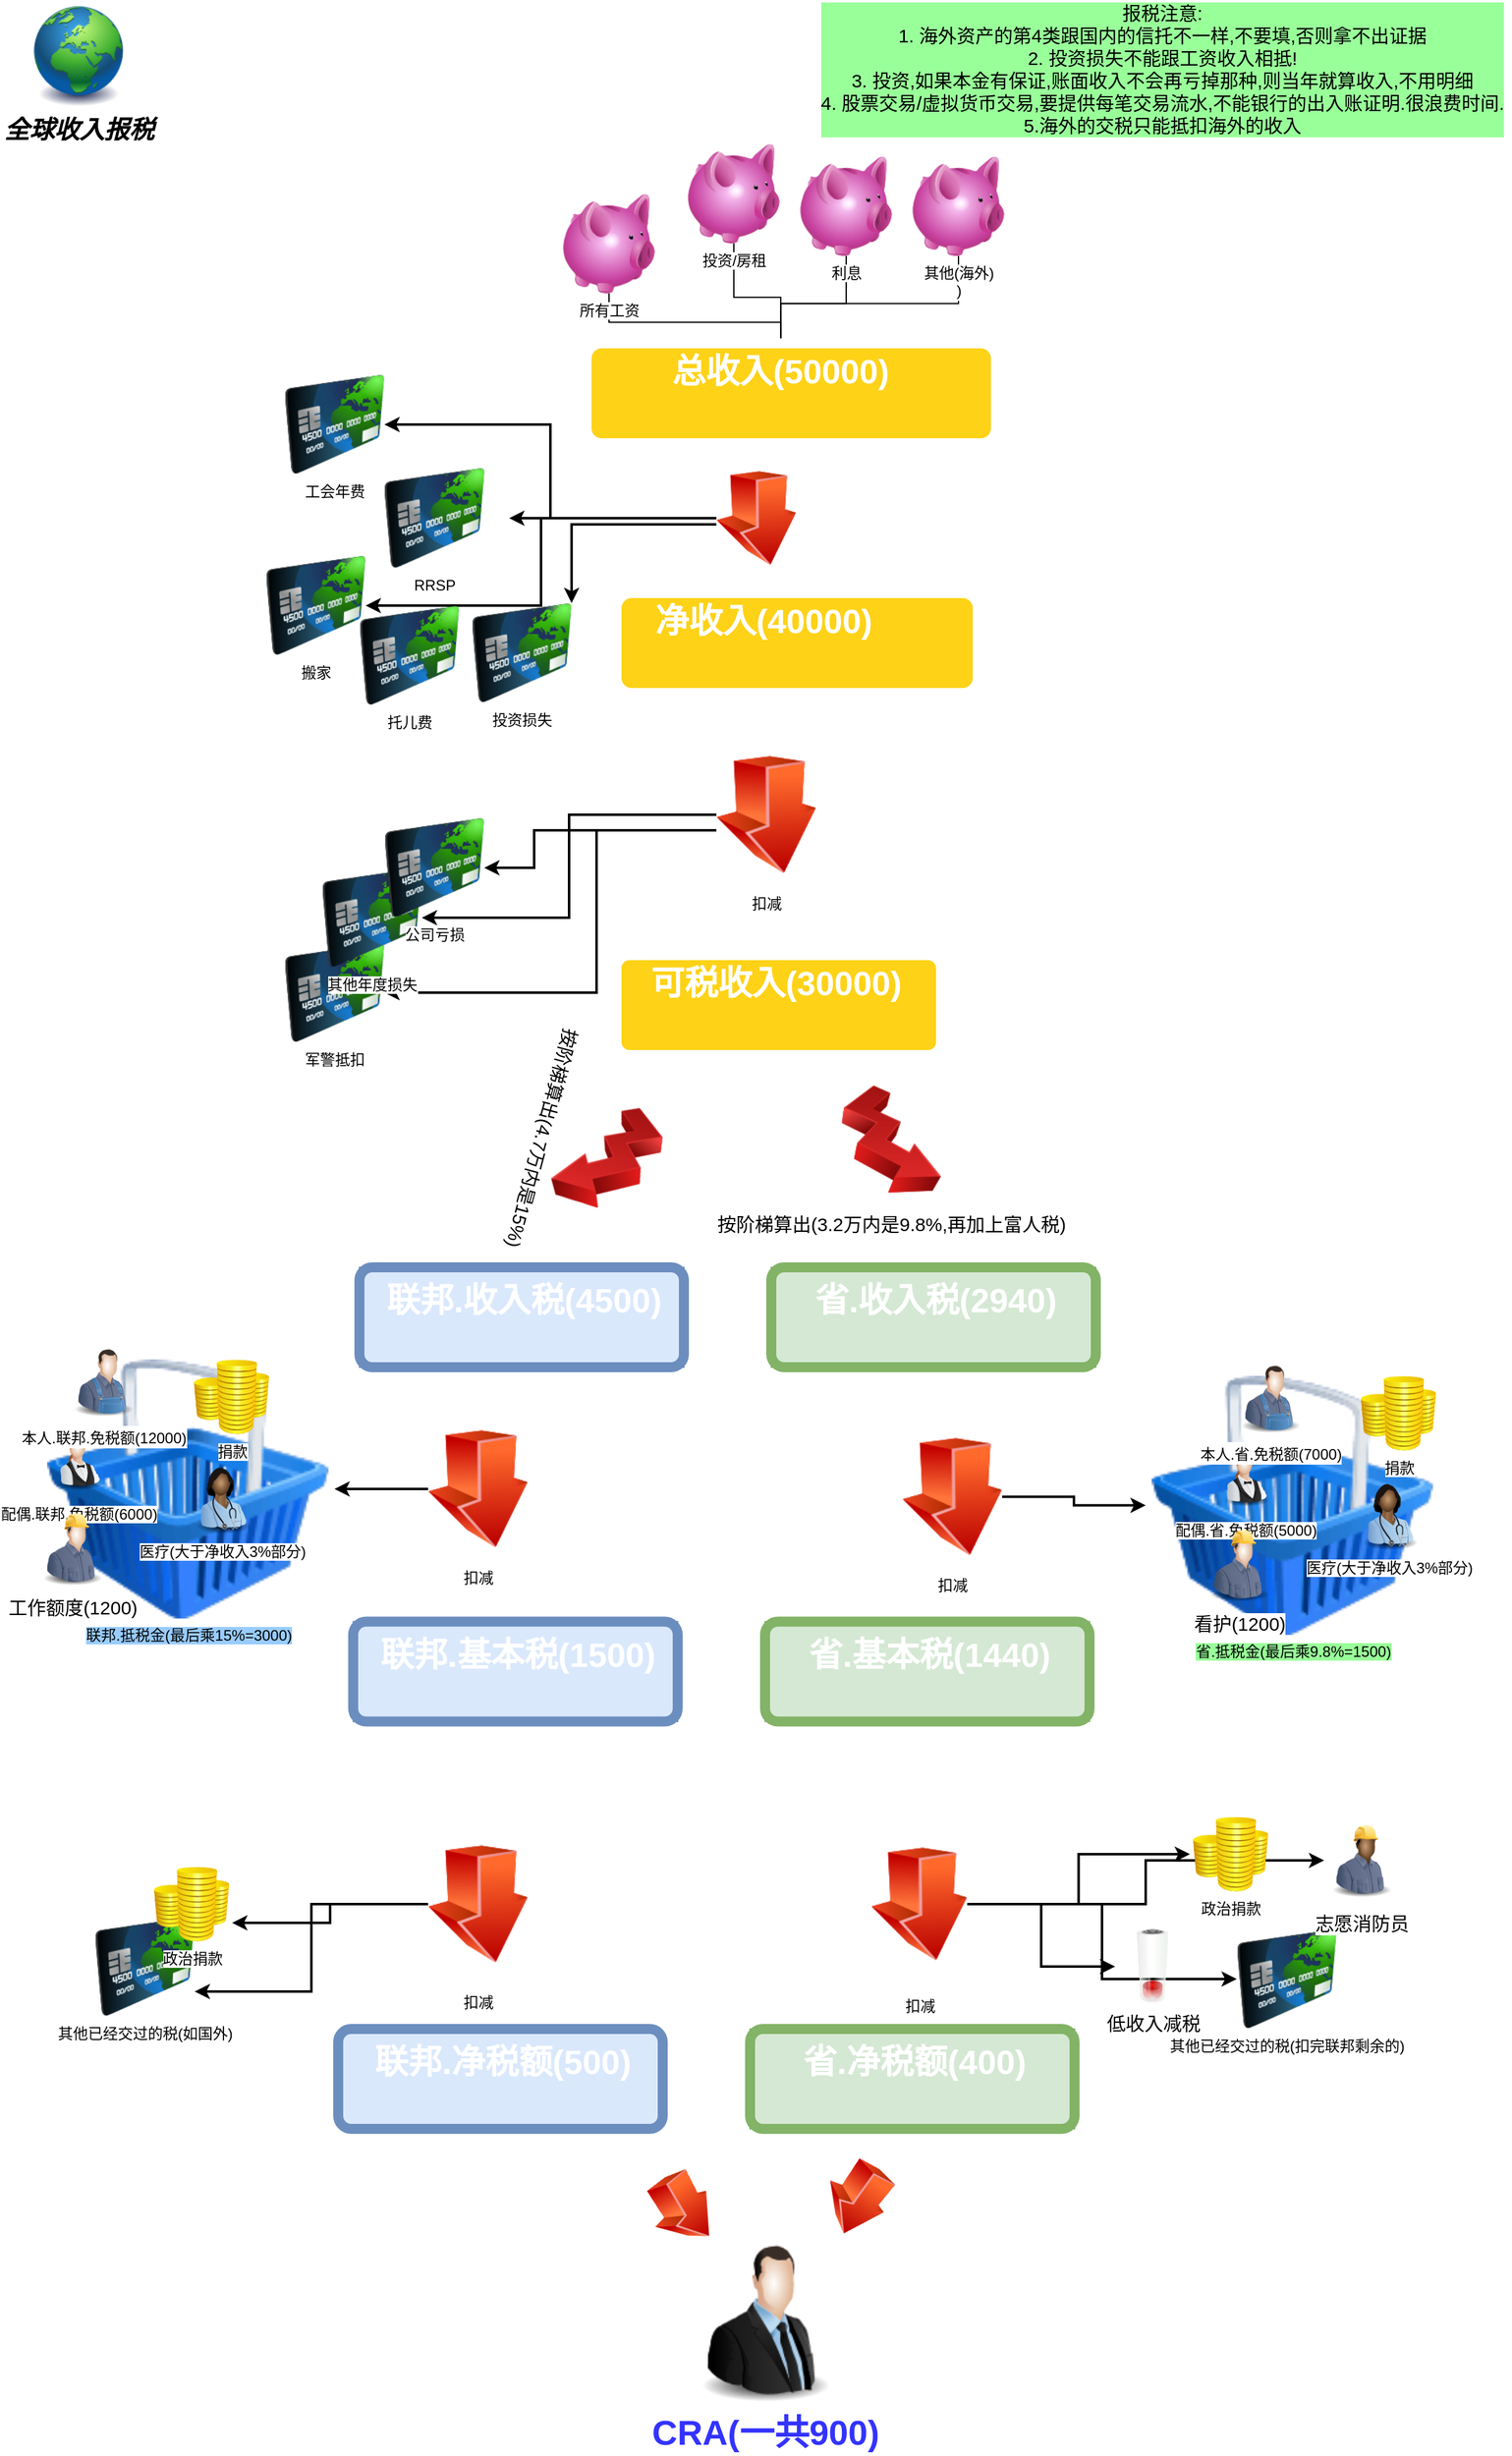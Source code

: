 <mxfile version="12.7.9" type="github">
  <diagram name="Page-1" id="12e1b939-464a-85fe-373e-61e167be1490">
    <mxGraphModel dx="1485" dy="1088" grid="1" gridSize="10" guides="1" tooltips="1" connect="1" arrows="1" fold="1" page="1" pageScale="1.5" pageWidth="827" pageHeight="11169" background="#ffffff" math="0" shadow="0">
      <root>
        <mxCell id="0" />
        <mxCell id="1" parent="0" />
        <mxCell id="60da8b9f42644d3a-7" value="" style="line;strokeWidth=2;html=1;rounded=0;shadow=0;fontSize=27;align=center;fillColor=none;strokeColor=#FFFFFF;" parent="1" vertex="1">
          <mxGeometry x="516" y="705" width="240" height="10" as="geometry" />
        </mxCell>
        <mxCell id="r8NnEnYyrBjSwJoiBO07-27" style="edgeStyle=orthogonalEdgeStyle;rounded=0;orthogonalLoop=1;jettySize=auto;html=1;strokeWidth=2;" edge="1" parent="1" source="r8NnEnYyrBjSwJoiBO07-2" target="r8NnEnYyrBjSwJoiBO07-21">
          <mxGeometry relative="1" as="geometry" />
        </mxCell>
        <mxCell id="r8NnEnYyrBjSwJoiBO07-28" style="edgeStyle=orthogonalEdgeStyle;rounded=0;orthogonalLoop=1;jettySize=auto;html=1;fontStyle=0;strokeWidth=2;" edge="1" parent="1" source="r8NnEnYyrBjSwJoiBO07-2" target="r8NnEnYyrBjSwJoiBO07-22">
          <mxGeometry relative="1" as="geometry" />
        </mxCell>
        <mxCell id="r8NnEnYyrBjSwJoiBO07-29" style="edgeStyle=orthogonalEdgeStyle;rounded=0;orthogonalLoop=1;jettySize=auto;html=1;strokeWidth=2;" edge="1" parent="1" source="r8NnEnYyrBjSwJoiBO07-2" target="r8NnEnYyrBjSwJoiBO07-25">
          <mxGeometry relative="1" as="geometry" />
        </mxCell>
        <mxCell id="r8NnEnYyrBjSwJoiBO07-31" style="edgeStyle=orthogonalEdgeStyle;rounded=0;orthogonalLoop=1;jettySize=auto;html=1;strokeWidth=2;" edge="1" parent="1" source="r8NnEnYyrBjSwJoiBO07-2" target="r8NnEnYyrBjSwJoiBO07-24">
          <mxGeometry relative="1" as="geometry">
            <Array as="points">
              <mxPoint x="480" y="425" />
            </Array>
          </mxGeometry>
        </mxCell>
        <mxCell id="r8NnEnYyrBjSwJoiBO07-2" value="扣减" style="image;html=1;labelBackgroundColor=#ffffff;image=img/lib/clip_art/finance/Arrow_Down_128x128.png" vertex="1" parent="1">
          <mxGeometry x="596" y="370" width="64" height="100" as="geometry" />
        </mxCell>
        <mxCell id="r8NnEnYyrBjSwJoiBO07-4" value="" style="edgeStyle=orthogonalEdgeStyle;rounded=0;orthogonalLoop=1;jettySize=auto;html=1;" edge="1" parent="1" source="r8NnEnYyrBjSwJoiBO07-3" target="60da8b9f42644d3a-3">
          <mxGeometry relative="1" as="geometry" />
        </mxCell>
        <mxCell id="r8NnEnYyrBjSwJoiBO07-3" value="所有工资" style="image;html=1;labelBackgroundColor=#ffffff;image=img/lib/clip_art/finance/Piggy_Bank_128x128.png" vertex="1" parent="1">
          <mxGeometry x="470" y="160" width="80" height="80" as="geometry" />
        </mxCell>
        <mxCell id="r8NnEnYyrBjSwJoiBO07-6" value="" style="edgeStyle=orthogonalEdgeStyle;rounded=0;orthogonalLoop=1;jettySize=auto;html=1;" edge="1" parent="1" source="r8NnEnYyrBjSwJoiBO07-5" target="60da8b9f42644d3a-3">
          <mxGeometry relative="1" as="geometry" />
        </mxCell>
        <mxCell id="r8NnEnYyrBjSwJoiBO07-5" value="投资/房租" style="image;html=1;labelBackgroundColor=#ffffff;image=img/lib/clip_art/finance/Piggy_Bank_128x128.png" vertex="1" parent="1">
          <mxGeometry x="570" y="120" width="80" height="80" as="geometry" />
        </mxCell>
        <mxCell id="r8NnEnYyrBjSwJoiBO07-9" style="edgeStyle=orthogonalEdgeStyle;rounded=0;orthogonalLoop=1;jettySize=auto;html=1;" edge="1" parent="1" source="r8NnEnYyrBjSwJoiBO07-7" target="60da8b9f42644d3a-3">
          <mxGeometry relative="1" as="geometry" />
        </mxCell>
        <mxCell id="r8NnEnYyrBjSwJoiBO07-7" value="利息" style="image;html=1;labelBackgroundColor=#ffffff;image=img/lib/clip_art/finance/Piggy_Bank_128x128.png" vertex="1" parent="1">
          <mxGeometry x="660" y="130" width="80" height="80" as="geometry" />
        </mxCell>
        <mxCell id="r8NnEnYyrBjSwJoiBO07-10" style="edgeStyle=orthogonalEdgeStyle;rounded=0;orthogonalLoop=1;jettySize=auto;html=1;" edge="1" parent="1" source="r8NnEnYyrBjSwJoiBO07-8" target="60da8b9f42644d3a-3">
          <mxGeometry relative="1" as="geometry" />
        </mxCell>
        <mxCell id="r8NnEnYyrBjSwJoiBO07-8" value="其他(海外)&lt;br&gt;)" style="image;html=1;labelBackgroundColor=#ffffff;image=img/lib/clip_art/finance/Piggy_Bank_128x128.png" vertex="1" parent="1">
          <mxGeometry x="750" y="130" width="80" height="80" as="geometry" />
        </mxCell>
        <mxCell id="r8NnEnYyrBjSwJoiBO07-12" value="" style="group" vertex="1" connectable="0" parent="1">
          <mxGeometry x="480" y="280" width="340" height="80" as="geometry" />
        </mxCell>
        <mxCell id="60da8b9f42644d3a-2" value="" style="whiteSpace=wrap;html=1;rounded=1;shadow=0;strokeWidth=8;fontSize=20;align=center;fillColor=#FED217;strokeColor=#FFFFFF;" parent="r8NnEnYyrBjSwJoiBO07-12" vertex="1">
          <mxGeometry x="11.972" width="328.028" height="80" as="geometry" />
        </mxCell>
        <mxCell id="60da8b9f42644d3a-3" value="总收入(50000)" style="text;html=1;strokeColor=none;fillColor=none;align=center;verticalAlign=middle;whiteSpace=wrap;rounded=0;shadow=0;fontSize=27;fontColor=#FFFFFF;fontStyle=1" parent="r8NnEnYyrBjSwJoiBO07-12" vertex="1">
          <mxGeometry y="6.15" width="335.21" height="33.85" as="geometry" />
        </mxCell>
        <mxCell id="r8NnEnYyrBjSwJoiBO07-15" value="" style="group" vertex="1" connectable="0" parent="1">
          <mxGeometry x="486" y="480" width="300" height="80" as="geometry" />
        </mxCell>
        <mxCell id="r8NnEnYyrBjSwJoiBO07-16" value="" style="whiteSpace=wrap;html=1;rounded=1;shadow=0;strokeWidth=8;fontSize=20;align=center;fillColor=#FED217;strokeColor=#FFFFFF;" vertex="1" parent="r8NnEnYyrBjSwJoiBO07-15">
          <mxGeometry x="30.003" width="289.437" height="80" as="geometry" />
        </mxCell>
        <mxCell id="r8NnEnYyrBjSwJoiBO07-17" value="净收入(40000)" style="text;html=1;strokeColor=none;fillColor=none;align=center;verticalAlign=middle;whiteSpace=wrap;rounded=0;shadow=0;fontSize=27;fontColor=#FFFFFF;fontStyle=1" vertex="1" parent="r8NnEnYyrBjSwJoiBO07-15">
          <mxGeometry y="6.15" width="295.774" height="33.85" as="geometry" />
        </mxCell>
        <mxCell id="r8NnEnYyrBjSwJoiBO07-20" value="联邦.抵税金(最后乘15%=3000)" style="image;html=1;labelBackgroundColor=#99CCFF;image=img/lib/clip_art/finance/Shopping_Cart_128x128.png" vertex="1" parent="1">
          <mxGeometry x="55" y="1093.75" width="235" height="207.5" as="geometry" />
        </mxCell>
        <mxCell id="r8NnEnYyrBjSwJoiBO07-21" value="RRSP" style="image;html=1;labelBackgroundColor=#ffffff;image=img/lib/clip_art/finance/Credit_Card_128x128.png" vertex="1" parent="1">
          <mxGeometry x="310" y="380" width="120" height="80" as="geometry" />
        </mxCell>
        <mxCell id="r8NnEnYyrBjSwJoiBO07-23" value="托儿费" style="image;html=1;labelBackgroundColor=#ffffff;image=img/lib/clip_art/finance/Credit_Card_128x128.png" vertex="1" parent="1">
          <mxGeometry x="310" y="490" width="80" height="80" as="geometry" />
        </mxCell>
        <mxCell id="r8NnEnYyrBjSwJoiBO07-24" value="投资损失" style="image;html=1;labelBackgroundColor=#ffffff;image=img/lib/clip_art/finance/Credit_Card_128x128.png" vertex="1" parent="1">
          <mxGeometry x="400" y="488" width="80" height="80" as="geometry" />
        </mxCell>
        <mxCell id="r8NnEnYyrBjSwJoiBO07-25" value="搬家" style="image;html=1;labelBackgroundColor=#ffffff;image=img/lib/clip_art/finance/Credit_Card_128x128.png" vertex="1" parent="1">
          <mxGeometry x="235" y="450" width="80" height="80" as="geometry" />
        </mxCell>
        <mxCell id="r8NnEnYyrBjSwJoiBO07-22" value="工会年费" style="image;html=1;labelBackgroundColor=#ffffff;image=img/lib/clip_art/finance/Credit_Card_128x128.png" vertex="1" parent="1">
          <mxGeometry x="250" y="305" width="80" height="80" as="geometry" />
        </mxCell>
        <mxCell id="r8NnEnYyrBjSwJoiBO07-33" value="" style="group" vertex="1" connectable="0" parent="1">
          <mxGeometry x="516" y="770" width="260" height="80" as="geometry" />
        </mxCell>
        <mxCell id="r8NnEnYyrBjSwJoiBO07-34" value="" style="whiteSpace=wrap;html=1;rounded=1;shadow=0;strokeWidth=8;fontSize=20;align=center;fillColor=#FED217;strokeColor=#FFFFFF;arcSize=13;" vertex="1" parent="r8NnEnYyrBjSwJoiBO07-33">
          <mxGeometry width="260" height="80" as="geometry" />
        </mxCell>
        <mxCell id="r8NnEnYyrBjSwJoiBO07-35" value="可税收入(30000)" style="text;html=1;strokeColor=none;fillColor=none;align=center;verticalAlign=middle;whiteSpace=wrap;rounded=0;shadow=0;fontSize=27;fontColor=#FFFFFF;fontStyle=1" vertex="1" parent="r8NnEnYyrBjSwJoiBO07-33">
          <mxGeometry y="6.15" width="256.337" height="33.85" as="geometry" />
        </mxCell>
        <mxCell id="r8NnEnYyrBjSwJoiBO07-40" style="edgeStyle=orthogonalEdgeStyle;rounded=0;orthogonalLoop=1;jettySize=auto;html=1;entryX=1;entryY=0.5;entryDx=0;entryDy=0;strokeWidth=2;" edge="1" parent="1" source="r8NnEnYyrBjSwJoiBO07-36" target="r8NnEnYyrBjSwJoiBO07-39">
          <mxGeometry relative="1" as="geometry">
            <Array as="points">
              <mxPoint x="450" y="670" />
              <mxPoint x="450" y="700" />
            </Array>
          </mxGeometry>
        </mxCell>
        <mxCell id="r8NnEnYyrBjSwJoiBO07-41" style="edgeStyle=orthogonalEdgeStyle;rounded=0;orthogonalLoop=1;jettySize=auto;html=1;strokeWidth=2;" edge="1" parent="1" source="r8NnEnYyrBjSwJoiBO07-36" target="r8NnEnYyrBjSwJoiBO07-38">
          <mxGeometry relative="1" as="geometry" />
        </mxCell>
        <mxCell id="r8NnEnYyrBjSwJoiBO07-42" style="edgeStyle=orthogonalEdgeStyle;rounded=0;orthogonalLoop=1;jettySize=auto;html=1;entryX=1;entryY=0.5;entryDx=0;entryDy=0;strokeWidth=2;" edge="1" parent="1" source="r8NnEnYyrBjSwJoiBO07-36" target="r8NnEnYyrBjSwJoiBO07-37">
          <mxGeometry relative="1" as="geometry">
            <Array as="points">
              <mxPoint x="500" y="670" />
              <mxPoint x="500" y="800" />
            </Array>
          </mxGeometry>
        </mxCell>
        <mxCell id="r8NnEnYyrBjSwJoiBO07-36" value="扣减" style="image;html=1;labelBackgroundColor=#ffffff;image=img/lib/clip_art/finance/Arrow_Down_128x128.png" vertex="1" parent="1">
          <mxGeometry x="596" y="600" width="80" height="115" as="geometry" />
        </mxCell>
        <mxCell id="r8NnEnYyrBjSwJoiBO07-37" value="军警抵扣" style="image;html=1;labelBackgroundColor=#ffffff;image=img/lib/clip_art/finance/Credit_Card_128x128.png" vertex="1" parent="1">
          <mxGeometry x="250" y="760" width="80" height="80" as="geometry" />
        </mxCell>
        <mxCell id="r8NnEnYyrBjSwJoiBO07-38" value="其他年度损失" style="image;html=1;labelBackgroundColor=#ffffff;image=img/lib/clip_art/finance/Credit_Card_128x128.png" vertex="1" parent="1">
          <mxGeometry x="280" y="700" width="80" height="80" as="geometry" />
        </mxCell>
        <mxCell id="r8NnEnYyrBjSwJoiBO07-39" value="公司亏损" style="image;html=1;labelBackgroundColor=#ffffff;image=img/lib/clip_art/finance/Credit_Card_128x128.png" vertex="1" parent="1">
          <mxGeometry x="330" y="660" width="80" height="80" as="geometry" />
        </mxCell>
        <mxCell id="r8NnEnYyrBjSwJoiBO07-43" value="" style="group;labelBackgroundColor=#CC399B;fillColor=#dae8fc;strokeColor=#6c8ebf;" vertex="1" connectable="0" parent="1">
          <mxGeometry x="310" y="1020" width="260" height="80" as="geometry" />
        </mxCell>
        <mxCell id="r8NnEnYyrBjSwJoiBO07-44" value="" style="whiteSpace=wrap;html=1;rounded=1;shadow=0;strokeWidth=8;fontSize=20;align=center;fillColor=#dae8fc;strokeColor=#6c8ebf;arcSize=13;labelBackgroundColor=#FF66FF;" vertex="1" parent="r8NnEnYyrBjSwJoiBO07-43">
          <mxGeometry width="260" height="80" as="geometry" />
        </mxCell>
        <mxCell id="r8NnEnYyrBjSwJoiBO07-45" value="联邦.收入税(4500)" style="text;html=1;strokeColor=none;fillColor=none;align=center;verticalAlign=middle;whiteSpace=wrap;rounded=0;shadow=0;fontSize=27;fontColor=#FFFFFF;fontStyle=1" vertex="1" parent="r8NnEnYyrBjSwJoiBO07-43">
          <mxGeometry x="3.66" y="10" width="256.337" height="33.85" as="geometry" />
        </mxCell>
        <mxCell id="r8NnEnYyrBjSwJoiBO07-49" value="配偶.联邦.免税额(6000)" style="image;html=1;labelBackgroundColor=#ffffff;image=img/lib/clip_art/people/Waiter_Woman_128x128.png" vertex="1" parent="1">
          <mxGeometry x="60" y="1143.75" width="50" height="60" as="geometry" />
        </mxCell>
        <mxCell id="r8NnEnYyrBjSwJoiBO07-53" value="医疗(大于净收入3%部分)" style="image;html=1;labelBackgroundColor=#ffffff;image=img/lib/clip_art/people/Nurse_Woman_Black_128x128.png" vertex="1" parent="1">
          <mxGeometry x="170" y="1173.75" width="60" height="60" as="geometry" />
        </mxCell>
        <mxCell id="r8NnEnYyrBjSwJoiBO07-55" value="捐款" style="image;html=1;labelBackgroundColor=#ffffff;image=img/lib/clip_art/finance/Coins_128x128.png" vertex="1" parent="1">
          <mxGeometry x="175" y="1093.75" width="65" height="60" as="geometry" />
        </mxCell>
        <mxCell id="r8NnEnYyrBjSwJoiBO07-57" value="按阶梯算出(4.7万内是15%)" style="image;html=1;labelBackgroundColor=#ffffff;image=img/lib/clip_art/finance/Stock_Down_128x128.png;rotation=105;fontSize=15;" vertex="1" parent="1">
          <mxGeometry x="457" y="890" width="106" height="80.03" as="geometry" />
        </mxCell>
        <mxCell id="r8NnEnYyrBjSwJoiBO07-59" style="edgeStyle=orthogonalEdgeStyle;rounded=0;orthogonalLoop=1;jettySize=auto;html=1;fontSize=15;strokeWidth=2;" edge="1" parent="1" source="r8NnEnYyrBjSwJoiBO07-58" target="r8NnEnYyrBjSwJoiBO07-20">
          <mxGeometry relative="1" as="geometry" />
        </mxCell>
        <mxCell id="r8NnEnYyrBjSwJoiBO07-58" value="扣减" style="image;html=1;labelBackgroundColor=#ffffff;image=img/lib/clip_art/finance/Arrow_Down_128x128.png" vertex="1" parent="1">
          <mxGeometry x="365" y="1140" width="80" height="115" as="geometry" />
        </mxCell>
        <mxCell id="r8NnEnYyrBjSwJoiBO07-60" value="" style="group;labelBackgroundColor=#CC399B;fillColor=#dae8fc;strokeColor=#6c8ebf;" vertex="1" connectable="0" parent="1">
          <mxGeometry x="305" y="1303.75" width="260" height="80" as="geometry" />
        </mxCell>
        <mxCell id="r8NnEnYyrBjSwJoiBO07-61" value="" style="whiteSpace=wrap;html=1;rounded=1;shadow=0;strokeWidth=8;fontSize=20;align=center;fillColor=#dae8fc;strokeColor=#6c8ebf;arcSize=13;labelBackgroundColor=#FF66FF;" vertex="1" parent="r8NnEnYyrBjSwJoiBO07-60">
          <mxGeometry width="260" height="80" as="geometry" />
        </mxCell>
        <mxCell id="r8NnEnYyrBjSwJoiBO07-62" value="联邦.基本税(1500)" style="text;html=1;strokeColor=none;fillColor=none;align=center;verticalAlign=middle;whiteSpace=wrap;rounded=0;shadow=0;fontSize=27;fontColor=#FFFFFF;fontStyle=1" vertex="1" parent="r8NnEnYyrBjSwJoiBO07-60">
          <mxGeometry x="3.66" y="10" width="256.337" height="33.85" as="geometry" />
        </mxCell>
        <mxCell id="r8NnEnYyrBjSwJoiBO07-63" value="" style="group;labelBackgroundColor=#CC399B;" vertex="1" connectable="0" parent="1">
          <mxGeometry x="293" y="1630" width="260" height="80" as="geometry" />
        </mxCell>
        <mxCell id="r8NnEnYyrBjSwJoiBO07-64" value="" style="whiteSpace=wrap;html=1;rounded=1;shadow=0;strokeWidth=8;fontSize=20;align=center;fillColor=#dae8fc;strokeColor=#6c8ebf;arcSize=13;labelBackgroundColor=#FF66FF;" vertex="1" parent="r8NnEnYyrBjSwJoiBO07-63">
          <mxGeometry width="260" height="80" as="geometry" />
        </mxCell>
        <mxCell id="r8NnEnYyrBjSwJoiBO07-65" value="联邦.净税额(500)" style="text;html=1;strokeColor=none;fillColor=none;align=center;verticalAlign=middle;whiteSpace=wrap;rounded=0;shadow=0;fontSize=27;fontColor=#FFFFFF;fontStyle=1" vertex="1" parent="r8NnEnYyrBjSwJoiBO07-63">
          <mxGeometry x="3.66" y="10" width="256.337" height="33.85" as="geometry" />
        </mxCell>
        <mxCell id="r8NnEnYyrBjSwJoiBO07-70" style="edgeStyle=orthogonalEdgeStyle;rounded=0;orthogonalLoop=1;jettySize=auto;html=1;entryX=1;entryY=0.75;entryDx=0;entryDy=0;fontSize=15;strokeWidth=2;" edge="1" parent="1" source="r8NnEnYyrBjSwJoiBO07-66" target="r8NnEnYyrBjSwJoiBO07-69">
          <mxGeometry relative="1" as="geometry" />
        </mxCell>
        <mxCell id="r8NnEnYyrBjSwJoiBO07-71" style="edgeStyle=orthogonalEdgeStyle;rounded=0;orthogonalLoop=1;jettySize=auto;html=1;entryX=1;entryY=0.75;entryDx=0;entryDy=0;fontSize=15;strokeWidth=2;" edge="1" parent="1" source="r8NnEnYyrBjSwJoiBO07-66" target="r8NnEnYyrBjSwJoiBO07-67">
          <mxGeometry relative="1" as="geometry" />
        </mxCell>
        <mxCell id="r8NnEnYyrBjSwJoiBO07-66" value="扣减" style="image;html=1;labelBackgroundColor=#ffffff;image=img/lib/clip_art/finance/Arrow_Down_128x128.png" vertex="1" parent="1">
          <mxGeometry x="365" y="1465" width="80" height="130" as="geometry" />
        </mxCell>
        <mxCell id="r8NnEnYyrBjSwJoiBO07-67" value="其他已经交过的税(如国外)" style="image;html=1;labelBackgroundColor=#ffffff;image=img/lib/clip_art/finance/Credit_Card_128x128.png" vertex="1" parent="1">
          <mxGeometry x="98" y="1540" width="80" height="80" as="geometry" />
        </mxCell>
        <mxCell id="r8NnEnYyrBjSwJoiBO07-69" value="政治捐款" style="image;html=1;labelBackgroundColor=#ffffff;image=img/lib/clip_art/finance/Coins_128x128.png" vertex="1" parent="1">
          <mxGeometry x="143" y="1500" width="65" height="60" as="geometry" />
        </mxCell>
        <mxCell id="r8NnEnYyrBjSwJoiBO07-72" value="工作额度(1200)" style="image;html=1;labelBackgroundColor=#ffffff;image=img/lib/clip_art/people/Construction_Worker_Man_128x128.png;fontSize=15;" vertex="1" parent="1">
          <mxGeometry x="50" y="1213.75" width="60" height="63" as="geometry" />
        </mxCell>
        <mxCell id="r8NnEnYyrBjSwJoiBO07-73" value="&lt;font color=&quot;#3333ff&quot; style=&quot;font-size: 28px&quot;&gt;&lt;b style=&quot;font-size: 28px&quot;&gt;CRA(一共900)&lt;/b&gt;&lt;/font&gt;" style="image;html=1;labelBackgroundColor=#ffffff;image=img/lib/clip_art/people/Suit_Man_128x128.png;fillColor=#7EA6E0;fontSize=28;fontColor=#00FF80;" vertex="1" parent="1">
          <mxGeometry x="563" y="1800" width="144" height="130" as="geometry" />
        </mxCell>
        <mxCell id="r8NnEnYyrBjSwJoiBO07-74" value="&lt;span style=&quot;color: rgb(0 , 0 , 0) ; font-size: 12px&quot;&gt;本人.联邦.免税额(12000)&lt;/span&gt;" style="image;html=1;labelBackgroundColor=#ffffff;image=img/lib/clip_art/people/Farmer_Man_128x128.png;fillColor=#7EA6E0;fontSize=15;fontColor=#00FF80;" vertex="1" parent="1">
          <mxGeometry x="75" y="1080" width="60" height="60" as="geometry" />
        </mxCell>
        <mxCell id="r8NnEnYyrBjSwJoiBO07-75" value="" style="image;html=1;labelBackgroundColor=#ffffff;image=img/lib/clip_art/finance/Arrow_Down_128x128.png;fillColor=#7EA6E0;fontSize=15;fontColor=#00FF80;rotation=-30;" vertex="1" parent="1">
          <mxGeometry x="543" y="1740" width="50" height="70" as="geometry" />
        </mxCell>
        <mxCell id="r8NnEnYyrBjSwJoiBO07-76" value="" style="group;labelBackgroundColor=#CC399B;fillColor=#d5e8d4;strokeColor=#82b366;" vertex="1" connectable="0" parent="1">
          <mxGeometry x="640" y="1020" width="260" height="80" as="geometry" />
        </mxCell>
        <mxCell id="r8NnEnYyrBjSwJoiBO07-77" value="" style="whiteSpace=wrap;html=1;rounded=1;shadow=0;strokeWidth=8;fontSize=20;align=center;fillColor=#d5e8d4;strokeColor=#82b366;arcSize=13;labelBackgroundColor=#FF66FF;" vertex="1" parent="r8NnEnYyrBjSwJoiBO07-76">
          <mxGeometry width="260" height="80" as="geometry" />
        </mxCell>
        <mxCell id="r8NnEnYyrBjSwJoiBO07-78" value="省.收入税(2940)" style="text;html=1;strokeColor=none;fillColor=none;align=center;verticalAlign=middle;whiteSpace=wrap;rounded=0;shadow=0;fontSize=27;fontColor=#FFFFFF;fontStyle=1" vertex="1" parent="r8NnEnYyrBjSwJoiBO07-76">
          <mxGeometry x="3.66" y="10" width="256.337" height="33.85" as="geometry" />
        </mxCell>
        <mxCell id="r8NnEnYyrBjSwJoiBO07-98" style="edgeStyle=orthogonalEdgeStyle;rounded=0;orthogonalLoop=1;jettySize=auto;html=1;fontSize=15;fontColor=#00FF80;strokeWidth=2;" edge="1" parent="1" source="r8NnEnYyrBjSwJoiBO07-80" target="r8NnEnYyrBjSwJoiBO07-92">
          <mxGeometry relative="1" as="geometry" />
        </mxCell>
        <mxCell id="r8NnEnYyrBjSwJoiBO07-80" value="扣减" style="image;html=1;labelBackgroundColor=#ffffff;image=img/lib/clip_art/finance/Arrow_Down_128x128.png" vertex="1" parent="1">
          <mxGeometry x="745" y="1146.25" width="80" height="115" as="geometry" />
        </mxCell>
        <mxCell id="r8NnEnYyrBjSwJoiBO07-81" value="" style="group;labelBackgroundColor=#CC399B;fillColor=#d5e8d4;strokeColor=#82b366;" vertex="1" connectable="0" parent="1">
          <mxGeometry x="635" y="1303.75" width="260" height="80" as="geometry" />
        </mxCell>
        <mxCell id="r8NnEnYyrBjSwJoiBO07-82" value="" style="whiteSpace=wrap;html=1;rounded=1;shadow=0;strokeWidth=8;fontSize=20;align=center;fillColor=#d5e8d4;strokeColor=#82b366;arcSize=13;labelBackgroundColor=#FF66FF;" vertex="1" parent="r8NnEnYyrBjSwJoiBO07-81">
          <mxGeometry width="260" height="80" as="geometry" />
        </mxCell>
        <mxCell id="r8NnEnYyrBjSwJoiBO07-83" value="省.基本税(1440)" style="text;html=1;strokeColor=none;fillColor=none;align=center;verticalAlign=middle;whiteSpace=wrap;rounded=0;shadow=0;fontSize=27;fontColor=#FFFFFF;fontStyle=1" vertex="1" parent="r8NnEnYyrBjSwJoiBO07-81">
          <mxGeometry x="3.66" y="10" width="256.337" height="33.85" as="geometry" />
        </mxCell>
        <mxCell id="r8NnEnYyrBjSwJoiBO07-84" value="" style="group;labelBackgroundColor=#CC399B;fillColor=#d5e8d4;strokeColor=#82b366;" vertex="1" connectable="0" parent="1">
          <mxGeometry x="623" y="1630" width="260" height="80" as="geometry" />
        </mxCell>
        <mxCell id="r8NnEnYyrBjSwJoiBO07-85" value="" style="whiteSpace=wrap;html=1;rounded=1;shadow=0;strokeWidth=8;fontSize=20;align=center;fillColor=#d5e8d4;strokeColor=#82b366;arcSize=13;labelBackgroundColor=#FF66FF;" vertex="1" parent="r8NnEnYyrBjSwJoiBO07-84">
          <mxGeometry width="260" height="80" as="geometry" />
        </mxCell>
        <mxCell id="r8NnEnYyrBjSwJoiBO07-86" value="省.净税额(400)" style="text;html=1;strokeColor=none;fillColor=none;align=center;verticalAlign=middle;whiteSpace=wrap;rounded=0;shadow=0;fontSize=27;fontColor=#FFFFFF;fontStyle=1" vertex="1" parent="r8NnEnYyrBjSwJoiBO07-84">
          <mxGeometry x="3.66" y="10" width="256.337" height="33.85" as="geometry" />
        </mxCell>
        <mxCell id="r8NnEnYyrBjSwJoiBO07-101" style="edgeStyle=orthogonalEdgeStyle;rounded=0;orthogonalLoop=1;jettySize=auto;html=1;fontSize=15;fontColor=#00FF80;strokeWidth=2;" edge="1" parent="1" source="r8NnEnYyrBjSwJoiBO07-87" target="r8NnEnYyrBjSwJoiBO07-100">
          <mxGeometry relative="1" as="geometry" />
        </mxCell>
        <mxCell id="r8NnEnYyrBjSwJoiBO07-102" style="edgeStyle=orthogonalEdgeStyle;rounded=0;orthogonalLoop=1;jettySize=auto;html=1;fontSize=15;fontColor=#00FF80;strokeWidth=2;" edge="1" parent="1" source="r8NnEnYyrBjSwJoiBO07-87" target="r8NnEnYyrBjSwJoiBO07-99">
          <mxGeometry relative="1" as="geometry" />
        </mxCell>
        <mxCell id="r8NnEnYyrBjSwJoiBO07-104" style="edgeStyle=orthogonalEdgeStyle;rounded=0;orthogonalLoop=1;jettySize=auto;html=1;fontSize=15;fontColor=#000000;strokeWidth=2;" edge="1" parent="1" source="r8NnEnYyrBjSwJoiBO07-87" target="r8NnEnYyrBjSwJoiBO07-103">
          <mxGeometry relative="1" as="geometry" />
        </mxCell>
        <mxCell id="r8NnEnYyrBjSwJoiBO07-107" style="edgeStyle=orthogonalEdgeStyle;rounded=0;orthogonalLoop=1;jettySize=auto;html=1;fontSize=15;fontColor=#000000;strokeWidth=2;" edge="1" parent="1" source="r8NnEnYyrBjSwJoiBO07-87" target="r8NnEnYyrBjSwJoiBO07-106">
          <mxGeometry relative="1" as="geometry" />
        </mxCell>
        <mxCell id="r8NnEnYyrBjSwJoiBO07-87" value="扣减" style="image;html=1;labelBackgroundColor=#ffffff;image=img/lib/clip_art/finance/Arrow_Down_128x128.png" vertex="1" parent="1">
          <mxGeometry x="720" y="1462.5" width="77" height="135" as="geometry" />
        </mxCell>
        <mxCell id="r8NnEnYyrBjSwJoiBO07-90" value="" style="image;html=1;labelBackgroundColor=#ffffff;image=img/lib/clip_art/finance/Arrow_Down_128x128.png;fillColor=#7EA6E0;fontSize=15;fontColor=#00FF80;rotation=36;" vertex="1" parent="1">
          <mxGeometry x="683" y="1730" width="50" height="70" as="geometry" />
        </mxCell>
        <mxCell id="r8NnEnYyrBjSwJoiBO07-91" value="按阶梯算出(3.2万内是9.8%,再加上富人税)" style="image;html=1;labelBackgroundColor=#ffffff;image=img/lib/clip_art/finance/Stock_Down_128x128.png;rotation=0;fontSize=15;direction=north;flipV=1;" vertex="1" parent="1">
          <mxGeometry x="695.975" y="864.035" width="80.03" height="106" as="geometry" />
        </mxCell>
        <mxCell id="r8NnEnYyrBjSwJoiBO07-92" value="省.抵税金(最后乘9.8%=1500)" style="image;html=1;labelBackgroundColor=#99FF99;image=img/lib/clip_art/finance/Shopping_Cart_128x128.png" vertex="1" parent="1">
          <mxGeometry x="940" y="1106.88" width="235" height="207.5" as="geometry" />
        </mxCell>
        <mxCell id="r8NnEnYyrBjSwJoiBO07-93" value="配偶.省.免税额(5000)" style="image;html=1;labelBackgroundColor=#ffffff;image=img/lib/clip_art/people/Waiter_Woman_128x128.png" vertex="1" parent="1">
          <mxGeometry x="995" y="1156.88" width="50" height="60" as="geometry" />
        </mxCell>
        <mxCell id="r8NnEnYyrBjSwJoiBO07-94" value="医疗(大于净收入3%部分)" style="image;html=1;labelBackgroundColor=#ffffff;image=img/lib/clip_art/people/Nurse_Woman_Black_128x128.png" vertex="1" parent="1">
          <mxGeometry x="1105" y="1186.88" width="60" height="60" as="geometry" />
        </mxCell>
        <mxCell id="r8NnEnYyrBjSwJoiBO07-95" value="捐款" style="image;html=1;labelBackgroundColor=#ffffff;image=img/lib/clip_art/finance/Coins_128x128.png" vertex="1" parent="1">
          <mxGeometry x="1110" y="1106.88" width="65" height="60" as="geometry" />
        </mxCell>
        <mxCell id="r8NnEnYyrBjSwJoiBO07-96" value="看护(1200)" style="image;html=1;labelBackgroundColor=#ffffff;image=img/lib/clip_art/people/Construction_Worker_Man_128x128.png;fontSize=15;" vertex="1" parent="1">
          <mxGeometry x="985" y="1226.88" width="60" height="63" as="geometry" />
        </mxCell>
        <mxCell id="r8NnEnYyrBjSwJoiBO07-97" value="&lt;span style=&quot;color: rgb(0 , 0 , 0) ; font-size: 12px&quot;&gt;本人.省.免税额(7000)&lt;/span&gt;" style="image;html=1;labelBackgroundColor=#ffffff;image=img/lib/clip_art/people/Farmer_Man_128x128.png;fillColor=#7EA6E0;fontSize=15;fontColor=#00FF80;" vertex="1" parent="1">
          <mxGeometry x="1010" y="1093.13" width="60" height="60" as="geometry" />
        </mxCell>
        <mxCell id="r8NnEnYyrBjSwJoiBO07-99" value="其他已经交过的税(扣完联邦剩余的)" style="image;html=1;labelBackgroundColor=#ffffff;image=img/lib/clip_art/finance/Credit_Card_128x128.png" vertex="1" parent="1">
          <mxGeometry x="1013" y="1550" width="80" height="80" as="geometry" />
        </mxCell>
        <mxCell id="r8NnEnYyrBjSwJoiBO07-100" value="政治捐款" style="image;html=1;labelBackgroundColor=#ffffff;image=img/lib/clip_art/finance/Coins_128x128.png" vertex="1" parent="1">
          <mxGeometry x="975.5" y="1460" width="65" height="60" as="geometry" />
        </mxCell>
        <mxCell id="r8NnEnYyrBjSwJoiBO07-103" value="志愿消防员" style="image;html=1;labelBackgroundColor=#ffffff;image=img/lib/clip_art/people/Construction_Worker_Man_Black_128x128.png;fillColor=#7EA6E0;fontSize=15;fontColor=#000000;" vertex="1" parent="1">
          <mxGeometry x="1083" y="1460" width="60" height="70" as="geometry" />
        </mxCell>
        <mxCell id="r8NnEnYyrBjSwJoiBO07-106" value="低收入减税" style="image;html=1;labelBackgroundColor=#ffffff;image=img/lib/clip_art/general/Battery_0_128x128.png;fillColor=#7EA6E0;fontSize=15;fontColor=#000000;strokeWidth=2;" vertex="1" parent="1">
          <mxGeometry x="915.5" y="1550" width="60" height="60" as="geometry" />
        </mxCell>
        <mxCell id="r8NnEnYyrBjSwJoiBO07-109" value="&lt;div&gt;报税注意:&lt;/div&gt;&lt;div&gt;1. 海外资产的第4类跟国内的信托不一样,不要填,否则拿不出证据&lt;/div&gt;&lt;div&gt;2. 投资损失不能跟工资收入相抵!&lt;/div&gt;&lt;div&gt;3. 投资,如果本金有保证,账面收入不会再亏掉那种,则当年就算收入,不用明细&lt;/div&gt;&lt;div&gt;4. 股票交易/虚拟货币交易,要提供每笔交易流水,不能银行的出入账证明.很浪费时间.&lt;/div&gt;&lt;div&gt;5.海外的交税只能抵扣海外的收入&lt;/div&gt;" style="text;html=1;resizable=0;autosize=1;align=center;verticalAlign=middle;points=[];fillColor=none;strokeColor=none;rounded=0;labelBackgroundColor=#99FF99;fontSize=15;fontColor=#000000;" vertex="1" parent="1">
          <mxGeometry x="672.5" y="5" width="560" height="110" as="geometry" />
        </mxCell>
        <mxCell id="r8NnEnYyrBjSwJoiBO07-110" value="全球收入报税" style="image;html=1;labelBackgroundColor=#ffffff;image=img/lib/clip_art/general/Earth_globe_128x128.png;fillColor=#7EA6E0;fontSize=20;fontColor=#000000;fontStyle=3" vertex="1" parent="1">
          <mxGeometry x="45" y="10" width="80" height="80" as="geometry" />
        </mxCell>
      </root>
    </mxGraphModel>
  </diagram>
</mxfile>

